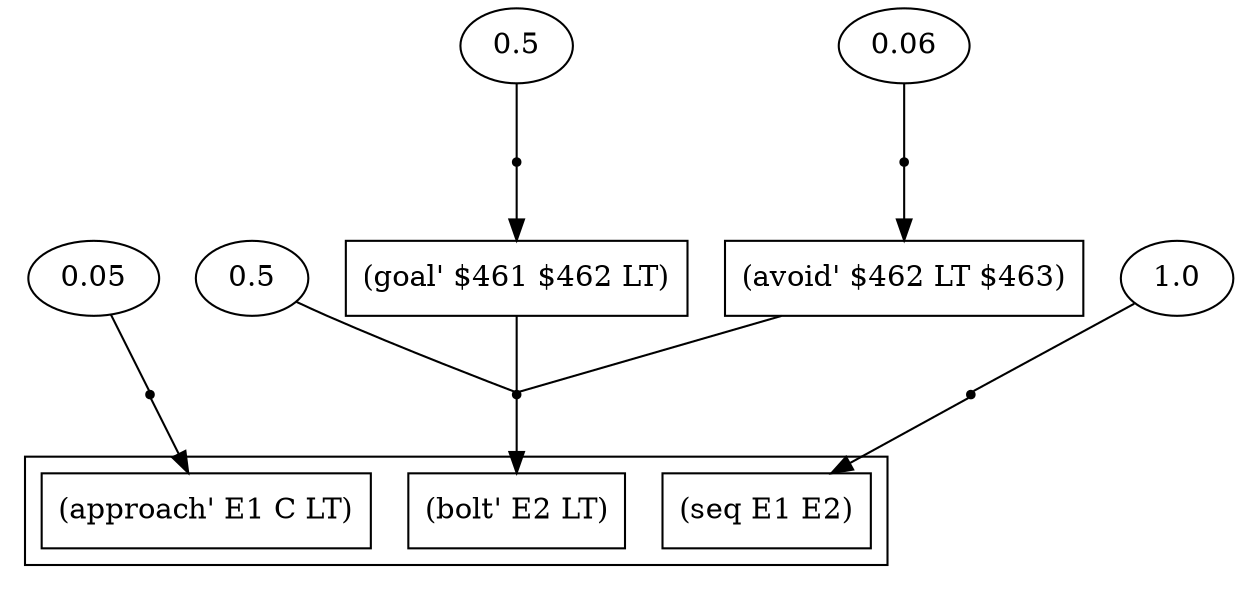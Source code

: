 digraph proof {
 graph [rankdir="TB"]
  e0 [label="0.05"];
  e1 [label="0.5"];
  e2 [label="0.5"];
  e3 [label="0.06"];
  e4 [label="1.0"];
  i0 [shape=box label="(goal' $461 $462 LT)"];
  i1 [shape=box label="(avoid' $462 LT $463)"];
  r0 [shape=point];
  r0 -> o0
  e0 -> r0 [arrowhead=none]
  r1 [shape=point];
  r1 -> o1
  i0 -> r1 [arrowhead=none]
  i1 -> r1 [arrowhead=none]
  e1 -> r1 [arrowhead=none]
  r2 [shape=point];
  r2 -> i0
  e2 -> r2 [arrowhead=none]
  r3 [shape=point];
  r3 -> i1
  e3 -> r3 [arrowhead=none]
  r4 [shape=point];
  r4 -> o2
  e4 -> r4 [arrowhead=none]
 subgraph cluster {  o0 [shape=box label="(approach' E1 C LT)"];
  o1 [shape=box label="(bolt' E2 LT)"];
  o2 [shape=box label="(seq E1 E2)"];
 }
}

